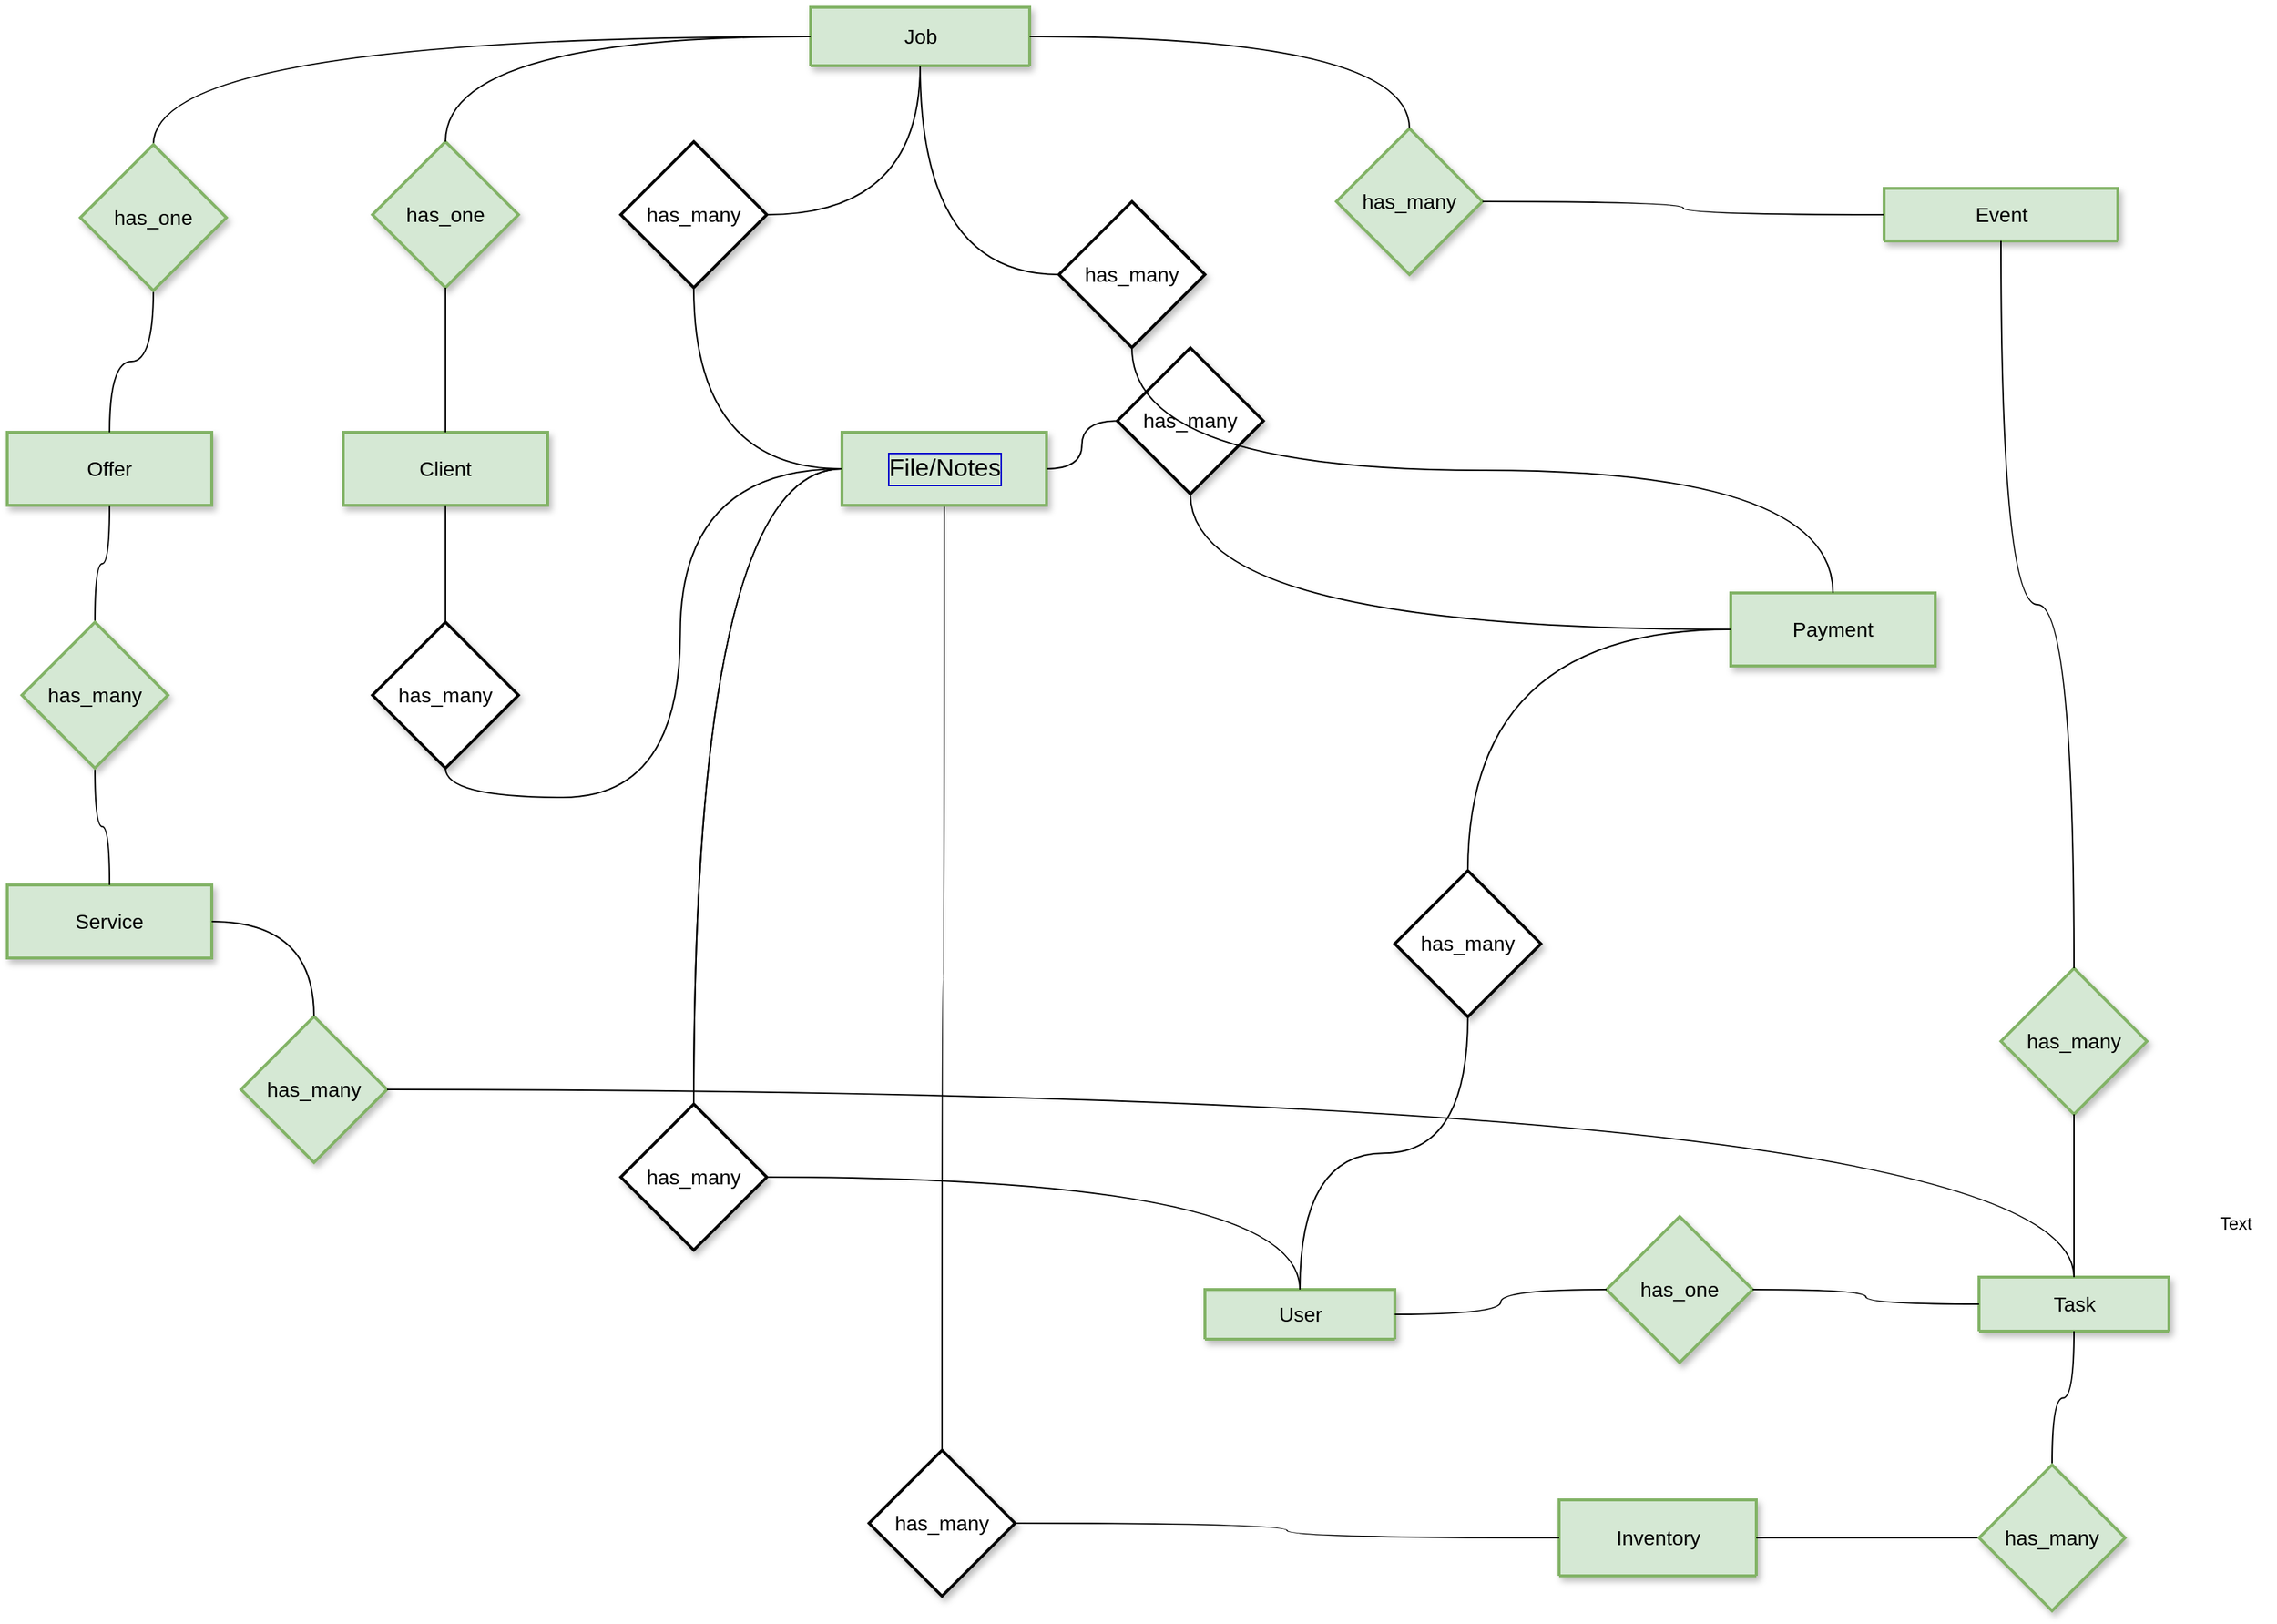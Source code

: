 <mxfile version="11.1.1" type="device"><diagram id="9iRXF81XI2Wqi4vtROe5" name="Page-1"><mxGraphModel dx="4351" dy="2154" grid="1" gridSize="10" guides="1" tooltips="1" connect="1" arrows="1" fold="1" page="0" pageScale="1" pageWidth="1100" pageHeight="850" math="0" shadow="0"><root><mxCell id="0"/><mxCell id="1" parent="0"/><mxCell id="vGvN-s6w1yWlGl6HIiDT-2" value="Client" style="strokeWidth=2;whiteSpace=wrap;html=1;align=center;fontSize=14;shadow=1;glass=0;comic=0;fillColor=#d5e8d4;strokeColor=#82b366;" parent="1" vertex="1"><mxGeometry x="-2400" y="-820" width="140" height="50" as="geometry"/></mxCell><mxCell id="vGvN-s6w1yWlGl6HIiDT-12" value="Payment" style="strokeWidth=2;whiteSpace=wrap;html=1;align=center;fontSize=14;shadow=1;glass=0;comic=0;fillColor=#d5e8d4;strokeColor=#82b366;" parent="1" vertex="1"><mxGeometry x="-1450" y="-710" width="140" height="50" as="geometry"/></mxCell><mxCell id="vGvN-s6w1yWlGl6HIiDT-13" value="Service" style="strokeWidth=2;whiteSpace=wrap;html=1;align=center;fontSize=14;shadow=1;glass=0;comic=0;fillColor=#d5e8d4;strokeColor=#82b366;" parent="1" vertex="1"><mxGeometry x="-2630" y="-510" width="140" height="50" as="geometry"/></mxCell><mxCell id="vGvN-s6w1yWlGl6HIiDT-14" value="Offer" style="strokeWidth=2;whiteSpace=wrap;html=1;align=center;fontSize=14;shadow=1;glass=0;comic=0;rounded=0;fillColor=#d5e8d4;strokeColor=#82b366;" parent="1" vertex="1"><mxGeometry x="-2630" y="-820" width="140" height="50" as="geometry"/></mxCell><mxCell id="vGvN-s6w1yWlGl6HIiDT-19" value="Job&lt;br&gt;" style="swimlane;fontStyle=0;childLayout=stackLayout;horizontal=1;startSize=40;fillColor=#d5e8d4;horizontalStack=0;resizeParent=1;resizeParentMax=0;resizeLast=0;collapsible=1;marginBottom=0;swimlaneFillColor=#ffffff;align=center;fontSize=14;rounded=0;shadow=1;glass=0;comic=0;strokeWidth=2;html=1;strokeColor=#82b366;" parent="1" vertex="1" collapsed="1"><mxGeometry x="-2080" y="-1111" width="150" height="40" as="geometry"><mxRectangle x="-1730" y="-530" width="140" height="118" as="alternateBounds"/></mxGeometry></mxCell><mxCell id="vGvN-s6w1yWlGl6HIiDT-20" value="name" style="text;strokeColor=none;fillColor=none;spacingLeft=4;spacingRight=4;overflow=hidden;rotatable=0;points=[[0,0.5],[1,0.5]];portConstraint=eastwest;fontSize=12;" parent="vGvN-s6w1yWlGl6HIiDT-19" vertex="1"><mxGeometry y="40" width="150" height="26" as="geometry"/></mxCell><mxCell id="vGvN-s6w1yWlGl6HIiDT-22" value="description" style="text;strokeColor=none;fillColor=none;spacingLeft=4;spacingRight=4;overflow=hidden;rotatable=0;points=[[0,0.5],[1,0.5]];portConstraint=eastwest;fontSize=12;" parent="vGvN-s6w1yWlGl6HIiDT-19" vertex="1"><mxGeometry y="66" width="150" height="26" as="geometry"/></mxCell><mxCell id="vGvN-s6w1yWlGl6HIiDT-38" value="status" style="text;strokeColor=none;fillColor=none;spacingLeft=4;spacingRight=4;overflow=hidden;rotatable=0;points=[[0,0.5],[1,0.5]];portConstraint=eastwest;fontSize=12;" parent="vGvN-s6w1yWlGl6HIiDT-19" vertex="1"><mxGeometry y="92" width="150" height="26" as="geometry"/></mxCell><mxCell id="vGvN-s6w1yWlGl6HIiDT-30" value="Event" style="swimlane;fontStyle=0;childLayout=stackLayout;horizontal=1;startSize=36;fillColor=#d5e8d4;horizontalStack=0;resizeParent=1;resizeParentMax=0;resizeLast=0;collapsible=1;marginBottom=0;swimlaneFillColor=#ffffff;align=center;fontSize=14;rounded=0;shadow=1;glass=0;comic=0;strokeWidth=2;html=1;strokeColor=#82b366;" parent="1" vertex="1" collapsed="1"><mxGeometry x="-1345" y="-987" width="160" height="36" as="geometry"><mxRectangle x="1110" y="114" width="140" height="152" as="alternateBounds"/></mxGeometry></mxCell><mxCell id="vGvN-s6w1yWlGl6HIiDT-31" value="name" style="text;strokeColor=none;fillColor=none;spacingLeft=4;spacingRight=4;overflow=hidden;rotatable=0;points=[[0,0.5],[1,0.5]];portConstraint=eastwest;fontSize=12;" parent="vGvN-s6w1yWlGl6HIiDT-30" vertex="1"><mxGeometry y="36" width="160" height="26" as="geometry"/></mxCell><mxCell id="vGvN-s6w1yWlGl6HIiDT-32" value="description" style="text;strokeColor=none;fillColor=none;spacingLeft=4;spacingRight=4;overflow=hidden;rotatable=0;points=[[0,0.5],[1,0.5]];portConstraint=eastwest;fontSize=12;" parent="vGvN-s6w1yWlGl6HIiDT-30" vertex="1"><mxGeometry y="62" width="160" height="26" as="geometry"/></mxCell><mxCell id="vGvN-s6w1yWlGl6HIiDT-33" value="date_start" style="text;strokeColor=none;fillColor=none;spacingLeft=4;spacingRight=4;overflow=hidden;rotatable=0;points=[[0,0.5],[1,0.5]];portConstraint=eastwest;fontSize=12;" parent="vGvN-s6w1yWlGl6HIiDT-30" vertex="1"><mxGeometry y="88" width="160" height="26" as="geometry"/></mxCell><mxCell id="vGvN-s6w1yWlGl6HIiDT-34" value="date_end" style="text;strokeColor=none;fillColor=none;spacingLeft=4;spacingRight=4;overflow=hidden;rotatable=0;points=[[0,0.5],[1,0.5]];portConstraint=eastwest;fontSize=12;" parent="vGvN-s6w1yWlGl6HIiDT-30" vertex="1"><mxGeometry y="114" width="160" height="26" as="geometry"/></mxCell><mxCell id="vGvN-s6w1yWlGl6HIiDT-129" value="location" style="text;strokeColor=none;fillColor=none;spacingLeft=4;spacingRight=4;overflow=hidden;rotatable=0;points=[[0,0.5],[1,0.5]];portConstraint=eastwest;fontSize=12;" parent="vGvN-s6w1yWlGl6HIiDT-30" vertex="1"><mxGeometry y="140" width="160" height="26" as="geometry"/></mxCell><mxCell id="vGvN-s6w1yWlGl6HIiDT-61" value="Task" style="swimlane;fontStyle=0;childLayout=stackLayout;horizontal=1;startSize=47;fillColor=#d5e8d4;horizontalStack=0;resizeParent=1;resizeParentMax=0;resizeLast=0;collapsible=1;marginBottom=0;swimlaneFillColor=#ffffff;align=center;fontSize=14;rounded=0;shadow=1;glass=0;comic=0;strokeWidth=2;html=1;strokeColor=#82b366;" parent="1" vertex="1" collapsed="1"><mxGeometry x="-1280" y="-241.5" width="130" height="37" as="geometry"><mxRectangle x="750" y="522.5" width="140" height="143" as="alternateBounds"/></mxGeometry></mxCell><mxCell id="vGvN-s6w1yWlGl6HIiDT-62" value="name" style="text;strokeColor=none;fillColor=none;spacingLeft=4;spacingRight=4;overflow=hidden;rotatable=0;points=[[0,0.5],[1,0.5]];portConstraint=eastwest;fontSize=12;" parent="vGvN-s6w1yWlGl6HIiDT-61" vertex="1"><mxGeometry y="37" width="130" height="26" as="geometry"/></mxCell><mxCell id="vGvN-s6w1yWlGl6HIiDT-63" value="description" style="text;strokeColor=none;fillColor=none;spacingLeft=4;spacingRight=4;overflow=hidden;rotatable=0;points=[[0,0.5],[1,0.5]];portConstraint=eastwest;fontSize=12;" parent="vGvN-s6w1yWlGl6HIiDT-61" vertex="1"><mxGeometry y="63" width="130" height="26" as="geometry"/></mxCell><mxCell id="vGvN-s6w1yWlGl6HIiDT-64" value="rating" style="text;strokeColor=none;fillColor=none;spacingLeft=4;spacingRight=4;overflow=hidden;rotatable=0;points=[[0,0.5],[1,0.5]];portConstraint=eastwest;fontSize=12;" parent="vGvN-s6w1yWlGl6HIiDT-61" vertex="1"><mxGeometry y="89" width="130" height="26" as="geometry"/></mxCell><mxCell id="vGvN-s6w1yWlGl6HIiDT-65" value="status" style="text;strokeColor=none;fillColor=none;spacingLeft=4;spacingRight=4;overflow=hidden;rotatable=0;points=[[0,0.5],[1,0.5]];portConstraint=eastwest;fontSize=12;" parent="vGvN-s6w1yWlGl6HIiDT-61" vertex="1"><mxGeometry y="115" width="130" height="26" as="geometry"/></mxCell><mxCell id="vGvN-s6w1yWlGl6HIiDT-67" value="Inventory" style="swimlane;fontStyle=0;childLayout=stackLayout;horizontal=1;startSize=52;fillColor=#d5e8d4;horizontalStack=0;resizeParent=1;resizeParentMax=0;resizeLast=0;collapsible=1;marginBottom=0;swimlaneFillColor=#ffffff;align=center;fontSize=14;rounded=0;shadow=1;glass=0;comic=0;strokeWidth=2;html=1;strokeColor=#82b366;" parent="1" vertex="1" collapsed="1"><mxGeometry x="-1567.5" y="-89" width="135" height="52" as="geometry"><mxRectangle x="910" y="780" width="140" height="100" as="alternateBounds"/></mxGeometry></mxCell><mxCell id="vGvN-s6w1yWlGl6HIiDT-68" value="name" style="text;strokeColor=none;fillColor=none;spacingLeft=4;spacingRight=4;overflow=hidden;rotatable=0;points=[[0,0.5],[1,0.5]];portConstraint=eastwest;fontSize=12;" parent="vGvN-s6w1yWlGl6HIiDT-67" vertex="1"><mxGeometry y="52" width="135" height="26" as="geometry"/></mxCell><mxCell id="vGvN-s6w1yWlGl6HIiDT-69" value="description" style="text;strokeColor=none;fillColor=none;spacingLeft=4;spacingRight=4;overflow=hidden;rotatable=0;points=[[0,0.5],[1,0.5]];portConstraint=eastwest;fontSize=12;" parent="vGvN-s6w1yWlGl6HIiDT-67" vertex="1"><mxGeometry y="78" width="135" height="26" as="geometry"/></mxCell><mxCell id="vGvN-s6w1yWlGl6HIiDT-71" value="status" style="text;strokeColor=none;fillColor=none;spacingLeft=4;spacingRight=4;overflow=hidden;rotatable=0;points=[[0,0.5],[1,0.5]];portConstraint=eastwest;fontSize=12;" parent="vGvN-s6w1yWlGl6HIiDT-67" vertex="1"><mxGeometry y="104" width="135" height="26" as="geometry"/></mxCell><mxCell id="vGvN-s6w1yWlGl6HIiDT-72" value="User" style="swimlane;fontStyle=0;childLayout=stackLayout;horizontal=1;startSize=39;fillColor=#d5e8d4;horizontalStack=0;resizeParent=1;resizeParentMax=0;resizeLast=0;collapsible=1;marginBottom=0;swimlaneFillColor=#ffffff;align=center;fontSize=14;rounded=0;shadow=1;glass=0;comic=0;strokeWidth=2;html=1;strokeColor=#82b366;" parent="1" vertex="1" collapsed="1"><mxGeometry x="-1810" y="-233" width="130" height="34" as="geometry"><mxRectangle x="560" y="440" width="150" height="195" as="alternateBounds"/></mxGeometry></mxCell><mxCell id="vGvN-s6w1yWlGl6HIiDT-73" value="name" style="text;strokeColor=none;fillColor=none;spacingLeft=4;spacingRight=4;overflow=hidden;rotatable=0;points=[[0,0.5],[1,0.5]];portConstraint=eastwest;fontSize=12;" parent="vGvN-s6w1yWlGl6HIiDT-72" vertex="1"><mxGeometry y="34" width="130" height="26" as="geometry"/></mxCell><mxCell id="vGvN-s6w1yWlGl6HIiDT-74" value="personal_id" style="text;strokeColor=none;fillColor=none;spacingLeft=4;spacingRight=4;overflow=hidden;rotatable=0;points=[[0,0.5],[1,0.5]];portConstraint=eastwest;fontSize=12;" parent="vGvN-s6w1yWlGl6HIiDT-72" vertex="1"><mxGeometry y="60" width="130" height="26" as="geometry"/></mxCell><mxCell id="vGvN-s6w1yWlGl6HIiDT-75" value="email" style="text;strokeColor=none;fillColor=none;spacingLeft=4;spacingRight=4;overflow=hidden;rotatable=0;points=[[0,0.5],[1,0.5]];portConstraint=eastwest;fontSize=12;" parent="vGvN-s6w1yWlGl6HIiDT-72" vertex="1"><mxGeometry y="86" width="130" height="26" as="geometry"/></mxCell><mxCell id="vGvN-s6w1yWlGl6HIiDT-76" value="phone" style="text;strokeColor=none;fillColor=none;spacingLeft=4;spacingRight=4;overflow=hidden;rotatable=0;points=[[0,0.5],[1,0.5]];portConstraint=eastwest;fontSize=12;" parent="vGvN-s6w1yWlGl6HIiDT-72" vertex="1"><mxGeometry y="112" width="130" height="26" as="geometry"/></mxCell><mxCell id="vGvN-s6w1yWlGl6HIiDT-77" value="position" style="text;strokeColor=none;fillColor=none;spacingLeft=4;spacingRight=4;overflow=hidden;rotatable=0;points=[[0,0.5],[1,0.5]];portConstraint=eastwest;fontSize=12;" parent="vGvN-s6w1yWlGl6HIiDT-72" vertex="1"><mxGeometry y="138" width="130" height="26" as="geometry"/></mxCell><mxCell id="vGvN-s6w1yWlGl6HIiDT-78" value="user_type" style="text;strokeColor=none;fillColor=none;spacingLeft=4;spacingRight=4;overflow=hidden;rotatable=0;points=[[0,0.5],[1,0.5]];portConstraint=eastwest;fontSize=12;" parent="vGvN-s6w1yWlGl6HIiDT-72" vertex="1"><mxGeometry y="164" width="130" height="26" as="geometry"/></mxCell><mxCell id="vGvN-s6w1yWlGl6HIiDT-88" value="has_many" style="shape=rhombus;strokeWidth=2;fontSize=17;perimeter=rhombusPerimeter;whiteSpace=wrap;html=1;align=center;fontSize=14;rounded=0;shadow=1;glass=0;comic=0;fillColor=#d5e8d4;strokeColor=#82b366;" parent="1" vertex="1"><mxGeometry x="-1720" y="-1028" width="100" height="100" as="geometry"/></mxCell><mxCell id="vGvN-s6w1yWlGl6HIiDT-89" style="rounded=1;jumpStyle=none;orthogonalLoop=1;jettySize=auto;html=1;strokeColor=#000000;fontSize=14;endArrow=none;endFill=0;elbow=vertical;edgeStyle=orthogonalEdgeStyle;curved=1;" parent="1" source="vGvN-s6w1yWlGl6HIiDT-88" target="vGvN-s6w1yWlGl6HIiDT-30" edge="1"><mxGeometry relative="1" as="geometry"><mxPoint x="1100" y="240" as="targetPoint"/></mxGeometry></mxCell><mxCell id="vGvN-s6w1yWlGl6HIiDT-90" style="rounded=1;jumpStyle=none;orthogonalLoop=1;jettySize=auto;html=1;strokeColor=#000000;fontSize=14;endArrow=none;endFill=0;elbow=vertical;edgeStyle=orthogonalEdgeStyle;curved=1;" parent="1" source="vGvN-s6w1yWlGl6HIiDT-19" target="vGvN-s6w1yWlGl6HIiDT-88" edge="1"><mxGeometry relative="1" as="geometry"><mxPoint x="1080" y="-30" as="sourcePoint"/></mxGeometry></mxCell><mxCell id="vGvN-s6w1yWlGl6HIiDT-91" value="has_many" style="shape=rhombus;strokeWidth=2;fontSize=17;perimeter=rhombusPerimeter;whiteSpace=wrap;html=1;align=center;fontSize=14;rounded=0;shadow=1;glass=0;comic=0;fillColor=#d5e8d4;strokeColor=#82b366;" parent="1" vertex="1"><mxGeometry x="-1265" y="-453" width="100" height="100" as="geometry"/></mxCell><mxCell id="vGvN-s6w1yWlGl6HIiDT-92" style="rounded=1;jumpStyle=none;orthogonalLoop=1;jettySize=auto;html=1;strokeColor=#000000;fontSize=14;endArrow=none;endFill=0;elbow=vertical;edgeStyle=orthogonalEdgeStyle;curved=1;" parent="1" source="vGvN-s6w1yWlGl6HIiDT-91" target="vGvN-s6w1yWlGl6HIiDT-61" edge="1"><mxGeometry relative="1" as="geometry"><mxPoint x="-753.5" y="532.5" as="targetPoint"/></mxGeometry></mxCell><mxCell id="vGvN-s6w1yWlGl6HIiDT-93" style="rounded=1;jumpStyle=none;orthogonalLoop=1;jettySize=auto;html=1;strokeColor=#000000;fontSize=14;endArrow=none;endFill=0;elbow=vertical;edgeStyle=orthogonalEdgeStyle;curved=1;" parent="1" source="vGvN-s6w1yWlGl6HIiDT-30" target="vGvN-s6w1yWlGl6HIiDT-91" edge="1"><mxGeometry relative="1" as="geometry"><mxPoint x="-415" y="-112.5" as="sourcePoint"/></mxGeometry></mxCell><mxCell id="vGvN-s6w1yWlGl6HIiDT-94" value="has_one" style="shape=rhombus;strokeWidth=2;fontSize=17;perimeter=rhombusPerimeter;whiteSpace=wrap;html=1;align=center;fontSize=14;rounded=0;shadow=1;glass=0;comic=0;fillColor=#d5e8d4;strokeColor=#82b366;" parent="1" vertex="1"><mxGeometry x="-1535" y="-283" width="100" height="100" as="geometry"/></mxCell><mxCell id="vGvN-s6w1yWlGl6HIiDT-95" style="rounded=1;jumpStyle=none;orthogonalLoop=1;jettySize=auto;html=1;strokeColor=#000000;fontSize=14;endArrow=none;endFill=0;elbow=vertical;edgeStyle=orthogonalEdgeStyle;curved=1;" parent="1" source="vGvN-s6w1yWlGl6HIiDT-94" target="vGvN-s6w1yWlGl6HIiDT-61" edge="1"><mxGeometry relative="1" as="geometry"><mxPoint x="561.5" y="1266.5" as="targetPoint"/></mxGeometry></mxCell><mxCell id="vGvN-s6w1yWlGl6HIiDT-96" style="rounded=1;jumpStyle=none;orthogonalLoop=1;jettySize=auto;html=1;strokeColor=#000000;fontSize=14;endArrow=none;endFill=0;elbow=vertical;edgeStyle=orthogonalEdgeStyle;curved=1;" parent="1" source="vGvN-s6w1yWlGl6HIiDT-72" target="vGvN-s6w1yWlGl6HIiDT-94" edge="1"><mxGeometry relative="1" as="geometry"><mxPoint x="890" y="710.5" as="sourcePoint"/></mxGeometry></mxCell><mxCell id="vGvN-s6w1yWlGl6HIiDT-97" style="rounded=1;jumpStyle=none;orthogonalLoop=1;jettySize=auto;html=1;strokeColor=#000000;fontSize=14;endArrow=none;endFill=0;elbow=vertical;edgeStyle=orthogonalEdgeStyle;curved=1;" parent="1" source="vGvN-s6w1yWlGl6HIiDT-61" target="vGvN-s6w1yWlGl6HIiDT-99" edge="1"><mxGeometry relative="1" as="geometry"><mxPoint x="-993.5" y="605.0" as="sourcePoint"/></mxGeometry></mxCell><mxCell id="vGvN-s6w1yWlGl6HIiDT-98" style="rounded=1;jumpStyle=none;orthogonalLoop=1;jettySize=auto;html=1;strokeColor=#000000;fontSize=14;endArrow=none;endFill=0;elbow=vertical;edgeStyle=orthogonalEdgeStyle;curved=1;" parent="1" source="vGvN-s6w1yWlGl6HIiDT-99" target="vGvN-s6w1yWlGl6HIiDT-67" edge="1"><mxGeometry relative="1" as="geometry"><mxPoint x="-156" y="726.5" as="targetPoint"/></mxGeometry></mxCell><mxCell id="vGvN-s6w1yWlGl6HIiDT-99" value="has_many" style="shape=rhombus;strokeWidth=2;fontSize=17;perimeter=rhombusPerimeter;whiteSpace=wrap;html=1;align=center;fontSize=14;rounded=0;shadow=1;glass=0;comic=0;fillColor=#d5e8d4;strokeColor=#82b366;" parent="1" vertex="1"><mxGeometry x="-1280" y="-113" width="100" height="100" as="geometry"/></mxCell><mxCell id="vGvN-s6w1yWlGl6HIiDT-100" value="has_one" style="shape=rhombus;strokeWidth=2;fontSize=17;perimeter=rhombusPerimeter;whiteSpace=wrap;html=1;align=center;fontSize=14;rounded=0;shadow=1;glass=0;comic=0;fillColor=#d5e8d4;strokeColor=#82b366;" parent="1" vertex="1"><mxGeometry x="-2380" y="-1019" width="100" height="100" as="geometry"/></mxCell><mxCell id="vGvN-s6w1yWlGl6HIiDT-101" style="rounded=1;jumpStyle=none;orthogonalLoop=1;jettySize=auto;html=1;strokeColor=#000000;fontSize=14;endArrow=none;endFill=0;elbow=vertical;edgeStyle=orthogonalEdgeStyle;curved=1;" parent="1" source="vGvN-s6w1yWlGl6HIiDT-100" target="vGvN-s6w1yWlGl6HIiDT-2" edge="1"><mxGeometry relative="1" as="geometry"><mxPoint x="-140" y="278.0" as="targetPoint"/></mxGeometry></mxCell><mxCell id="vGvN-s6w1yWlGl6HIiDT-102" style="rounded=1;jumpStyle=none;orthogonalLoop=1;jettySize=auto;html=1;strokeColor=#000000;fontSize=14;endArrow=none;endFill=0;elbow=vertical;edgeStyle=orthogonalEdgeStyle;curved=1;" parent="1" source="vGvN-s6w1yWlGl6HIiDT-19" target="vGvN-s6w1yWlGl6HIiDT-100" edge="1"><mxGeometry relative="1" as="geometry"><mxPoint x="90" y="-130" as="sourcePoint"/></mxGeometry></mxCell><mxCell id="vGvN-s6w1yWlGl6HIiDT-103" style="rounded=1;jumpStyle=none;orthogonalLoop=1;jettySize=auto;html=1;strokeColor=#000000;fontSize=14;endArrow=none;endFill=0;elbow=vertical;edgeStyle=orthogonalEdgeStyle;curved=1;" parent="1" source="vGvN-s6w1yWlGl6HIiDT-105" target="vGvN-s6w1yWlGl6HIiDT-14" edge="1"><mxGeometry relative="1" as="geometry"><mxPoint x="1673" y="298.5" as="targetPoint"/></mxGeometry></mxCell><mxCell id="vGvN-s6w1yWlGl6HIiDT-104" style="rounded=1;jumpStyle=none;orthogonalLoop=1;jettySize=auto;html=1;strokeColor=#000000;fontSize=14;endArrow=none;endFill=0;elbow=vertical;edgeStyle=orthogonalEdgeStyle;curved=1;" parent="1" source="vGvN-s6w1yWlGl6HIiDT-19" target="vGvN-s6w1yWlGl6HIiDT-105" edge="1"><mxGeometry relative="1" as="geometry"><mxPoint x="200" y="-60" as="sourcePoint"/></mxGeometry></mxCell><mxCell id="vGvN-s6w1yWlGl6HIiDT-105" value="has_one" style="shape=rhombus;strokeWidth=2;fontSize=17;perimeter=rhombusPerimeter;whiteSpace=wrap;html=1;align=center;fontSize=14;rounded=0;shadow=1;glass=0;comic=0;fillColor=#d5e8d4;strokeColor=#82b366;" parent="1" vertex="1"><mxGeometry x="-2580" y="-1017" width="100" height="100" as="geometry"/></mxCell><mxCell id="vGvN-s6w1yWlGl6HIiDT-118" value="has_many" style="shape=rhombus;strokeWidth=2;fontSize=17;perimeter=rhombusPerimeter;whiteSpace=wrap;html=1;align=center;fontSize=14;rounded=0;shadow=1;glass=0;comic=0;" parent="1" vertex="1"><mxGeometry x="-2210" y="-1019" width="100" height="100" as="geometry"/></mxCell><mxCell id="vGvN-s6w1yWlGl6HIiDT-120" style="rounded=1;jumpStyle=none;orthogonalLoop=1;jettySize=auto;html=1;strokeColor=#000000;fontSize=14;endArrow=none;endFill=0;elbow=vertical;edgeStyle=orthogonalEdgeStyle;curved=1;" parent="1" source="vGvN-s6w1yWlGl6HIiDT-11" target="vGvN-s6w1yWlGl6HIiDT-118" edge="1"><mxGeometry relative="1" as="geometry"><mxPoint x="345" y="614.5" as="sourcePoint"/></mxGeometry></mxCell><mxCell id="vGvN-s6w1yWlGl6HIiDT-130" style="rounded=1;jumpStyle=none;orthogonalLoop=1;jettySize=auto;html=1;strokeColor=#000000;fontSize=14;endArrow=none;endFill=0;elbow=vertical;edgeStyle=orthogonalEdgeStyle;curved=1;" parent="1" source="vGvN-s6w1yWlGl6HIiDT-131" target="vGvN-s6w1yWlGl6HIiDT-72" edge="1"><mxGeometry relative="1" as="geometry"><mxPoint x="210" y="748.5" as="targetPoint"/></mxGeometry></mxCell><mxCell id="vGvN-s6w1yWlGl6HIiDT-131" value="has_many" style="shape=rhombus;strokeWidth=2;fontSize=17;perimeter=rhombusPerimeter;whiteSpace=wrap;html=1;align=center;fontSize=14;rounded=0;shadow=1;glass=0;comic=0;" parent="1" vertex="1"><mxGeometry x="-1680" y="-519.786" width="100" height="100" as="geometry"/></mxCell><mxCell id="vGvN-s6w1yWlGl6HIiDT-132" style="rounded=1;jumpStyle=none;orthogonalLoop=1;jettySize=auto;html=1;strokeColor=#000000;fontSize=14;endArrow=none;endFill=0;elbow=vertical;edgeStyle=orthogonalEdgeStyle;curved=1;" parent="1" source="vGvN-s6w1yWlGl6HIiDT-12" target="vGvN-s6w1yWlGl6HIiDT-131" edge="1"><mxGeometry relative="1" as="geometry"><mxPoint x="45" y="838" as="sourcePoint"/></mxGeometry></mxCell><mxCell id="vGvN-s6w1yWlGl6HIiDT-133" style="rounded=1;jumpStyle=none;orthogonalLoop=1;jettySize=auto;html=1;strokeColor=#000000;fontSize=14;endArrow=none;endFill=0;elbow=vertical;edgeStyle=orthogonalEdgeStyle;curved=1;" parent="1" source="vGvN-s6w1yWlGl6HIiDT-134" target="vGvN-s6w1yWlGl6HIiDT-72" edge="1"><mxGeometry relative="1" as="geometry"><mxPoint x="247.5" y="712" as="targetPoint"/></mxGeometry></mxCell><mxCell id="vGvN-s6w1yWlGl6HIiDT-135" style="rounded=1;jumpStyle=none;orthogonalLoop=1;jettySize=auto;html=1;strokeColor=#000000;fontSize=14;endArrow=none;endFill=0;elbow=vertical;edgeStyle=orthogonalEdgeStyle;curved=1;" parent="1" source="vGvN-s6w1yWlGl6HIiDT-11" target="vGvN-s6w1yWlGl6HIiDT-134" edge="1"><mxGeometry relative="1" as="geometry"><mxPoint x="-67.5" y="797.5" as="sourcePoint"/></mxGeometry></mxCell><mxCell id="vGvN-s6w1yWlGl6HIiDT-138" style="rounded=1;jumpStyle=none;orthogonalLoop=1;jettySize=auto;html=1;strokeColor=#000000;fontSize=14;endArrow=none;endFill=0;elbow=vertical;edgeStyle=orthogonalEdgeStyle;curved=1;" parent="1" source="vGvN-s6w1yWlGl6HIiDT-139" target="vGvN-s6w1yWlGl6HIiDT-67" edge="1"><mxGeometry relative="1" as="geometry"><mxPoint x="-220" y="724" as="targetPoint"/></mxGeometry></mxCell><mxCell id="vGvN-s6w1yWlGl6HIiDT-139" value="has_many" style="shape=rhombus;strokeWidth=2;fontSize=17;perimeter=rhombusPerimeter;whiteSpace=wrap;html=1;align=center;fontSize=14;rounded=0;shadow=1;glass=0;comic=0;" parent="1" vertex="1"><mxGeometry x="-2040" y="-123" width="100" height="100" as="geometry"/></mxCell><mxCell id="vGvN-s6w1yWlGl6HIiDT-140" style="rounded=1;jumpStyle=none;orthogonalLoop=1;jettySize=auto;html=1;strokeColor=#000000;fontSize=14;endArrow=none;endFill=0;elbow=vertical;edgeStyle=orthogonalEdgeStyle;curved=1;" parent="1" source="vGvN-s6w1yWlGl6HIiDT-11" target="vGvN-s6w1yWlGl6HIiDT-139" edge="1"><mxGeometry relative="1" as="geometry"><mxPoint x="595" y="1495.5" as="sourcePoint"/></mxGeometry></mxCell><mxCell id="vGvN-s6w1yWlGl6HIiDT-147" style="rounded=1;jumpStyle=none;orthogonalLoop=1;jettySize=auto;html=1;strokeColor=#000000;fontSize=14;endArrow=none;endFill=0;elbow=vertical;edgeStyle=orthogonalEdgeStyle;curved=1;" parent="1" source="vGvN-s6w1yWlGl6HIiDT-149" target="vGvN-s6w1yWlGl6HIiDT-13" edge="1"><mxGeometry relative="1" as="geometry"><mxPoint x="-1547.0" y="-183.5" as="targetPoint"/></mxGeometry></mxCell><mxCell id="vGvN-s6w1yWlGl6HIiDT-148" style="rounded=1;jumpStyle=none;orthogonalLoop=1;jettySize=auto;html=1;strokeColor=#000000;fontSize=14;endArrow=none;endFill=0;elbow=vertical;edgeStyle=orthogonalEdgeStyle;curved=1;" parent="1" source="vGvN-s6w1yWlGl6HIiDT-14" target="vGvN-s6w1yWlGl6HIiDT-149" edge="1"><mxGeometry relative="1" as="geometry"><mxPoint x="-1617.0" y="-528.5" as="sourcePoint"/></mxGeometry></mxCell><mxCell id="vGvN-s6w1yWlGl6HIiDT-149" value="has_many" style="shape=rhombus;strokeWidth=2;fontSize=17;perimeter=rhombusPerimeter;whiteSpace=wrap;html=1;align=center;fontSize=14;rounded=0;shadow=1;glass=0;comic=0;fillColor=#d5e8d4;strokeColor=#82b366;" parent="1" vertex="1"><mxGeometry x="-2620" y="-690" width="100" height="100" as="geometry"/></mxCell><mxCell id="vGvN-s6w1yWlGl6HIiDT-164" style="rounded=1;jumpStyle=none;orthogonalLoop=1;jettySize=auto;html=1;strokeColor=#000000;fontSize=14;endArrow=none;endFill=0;elbow=vertical;edgeStyle=orthogonalEdgeStyle;curved=1;" parent="1" source="vGvN-s6w1yWlGl6HIiDT-118" target="vGvN-s6w1yWlGl6HIiDT-19" edge="1"><mxGeometry relative="1" as="geometry"><mxPoint x="610" y="-341" as="targetPoint"/><mxPoint x="-210" y="295.5" as="sourcePoint"/></mxGeometry></mxCell><mxCell id="vGvN-s6w1yWlGl6HIiDT-177" style="rounded=1;jumpStyle=none;orthogonalLoop=1;jettySize=auto;html=1;strokeColor=#000000;fontSize=14;endArrow=none;endFill=0;elbow=vertical;edgeStyle=orthogonalEdgeStyle;curved=1;" parent="1" source="vGvN-s6w1yWlGl6HIiDT-179" target="vGvN-s6w1yWlGl6HIiDT-2" edge="1"><mxGeometry relative="1" as="geometry"><mxPoint x="-410.333" y="130" as="targetPoint"/><mxPoint x="-280" y="226.5" as="sourcePoint"/></mxGeometry></mxCell><mxCell id="vGvN-s6w1yWlGl6HIiDT-178" style="rounded=1;jumpStyle=none;orthogonalLoop=1;jettySize=auto;html=1;strokeColor=#000000;fontSize=14;endArrow=none;endFill=0;entryX=0.5;entryY=1;entryDx=0;entryDy=0;elbow=vertical;edgeStyle=orthogonalEdgeStyle;curved=1;" parent="1" source="vGvN-s6w1yWlGl6HIiDT-11" target="vGvN-s6w1yWlGl6HIiDT-179" edge="1"><mxGeometry relative="1" as="geometry"><mxPoint x="-40" y="940" as="sourcePoint"/></mxGeometry></mxCell><mxCell id="vGvN-s6w1yWlGl6HIiDT-179" value="has_many" style="shape=rhombus;strokeWidth=2;fontSize=17;perimeter=rhombusPerimeter;whiteSpace=wrap;html=1;align=center;fontSize=14;rounded=0;shadow=1;glass=0;comic=0;" parent="1" vertex="1"><mxGeometry x="-2380" y="-690" width="100" height="100" as="geometry"/></mxCell><mxCell id="vGvN-s6w1yWlGl6HIiDT-11" value="File/Notes" style="strokeWidth=2;whiteSpace=wrap;html=1;align=center;fontSize=17;shadow=1;glass=0;comic=0;fillColor=#d5e8d4;strokeColor=#82b366;gradientColor=none;verticalAlign=middle;labelBorderColor=#0000CC;" parent="1" vertex="1"><mxGeometry x="-2058.5" y="-820" width="140" height="50" as="geometry"/></mxCell><mxCell id="vGvN-s6w1yWlGl6HIiDT-134" value="has_many" style="shape=rhombus;strokeWidth=2;fontSize=17;perimeter=rhombusPerimeter;whiteSpace=wrap;html=1;align=center;fontSize=14;rounded=0;shadow=1;glass=0;comic=0;" parent="1" vertex="1"><mxGeometry x="-2210" y="-360" width="100" height="100" as="geometry"/></mxCell><mxCell id="vGvN-s6w1yWlGl6HIiDT-242" style="rounded=1;jumpStyle=none;orthogonalLoop=1;jettySize=auto;html=1;strokeColor=#000000;fontSize=14;endArrow=none;endFill=0;elbow=vertical;edgeStyle=orthogonalEdgeStyle;curved=1;" parent="1" source="vGvN-s6w1yWlGl6HIiDT-11" target="vGvN-s6w1yWlGl6HIiDT-134" edge="1"><mxGeometry relative="1" as="geometry"><mxPoint x="-2000" y="-770" as="sourcePoint"/><mxPoint x="-2030" y="-161" as="targetPoint"/></mxGeometry></mxCell><mxCell id="vGvN-s6w1yWlGl6HIiDT-244" style="rounded=1;jumpStyle=none;orthogonalLoop=1;jettySize=auto;html=1;strokeColor=#000000;fontSize=14;endArrow=none;endFill=0;elbow=vertical;edgeStyle=orthogonalEdgeStyle;curved=1;" parent="1" source="vGvN-s6w1yWlGl6HIiDT-245" target="vGvN-s6w1yWlGl6HIiDT-11" edge="1"><mxGeometry relative="1" as="geometry"><mxPoint x="-1735" y="-460" as="targetPoint"/></mxGeometry></mxCell><mxCell id="vGvN-s6w1yWlGl6HIiDT-245" value="has_many" style="shape=rhombus;strokeWidth=2;fontSize=17;perimeter=rhombusPerimeter;whiteSpace=wrap;html=1;align=center;fontSize=14;rounded=0;shadow=1;glass=0;comic=0;" parent="1" vertex="1"><mxGeometry x="-1870" y="-877.786" width="100" height="100" as="geometry"/></mxCell><mxCell id="vGvN-s6w1yWlGl6HIiDT-246" style="rounded=1;jumpStyle=none;orthogonalLoop=1;jettySize=auto;html=1;strokeColor=#000000;fontSize=14;endArrow=none;endFill=0;elbow=vertical;edgeStyle=orthogonalEdgeStyle;curved=1;" parent="1" source="vGvN-s6w1yWlGl6HIiDT-12" target="vGvN-s6w1yWlGl6HIiDT-245" edge="1"><mxGeometry relative="1" as="geometry"><mxPoint x="-1490" y="-760" as="sourcePoint"/></mxGeometry></mxCell><mxCell id="uqrjs9pNBbXky6FHhxOk-1" value="has_many" style="shape=rhombus;strokeWidth=2;fontSize=17;perimeter=rhombusPerimeter;whiteSpace=wrap;html=1;align=center;fontSize=14;rounded=0;shadow=1;glass=0;comic=0;fillColor=#d5e8d4;strokeColor=#82b366;" parent="1" vertex="1"><mxGeometry x="-2470" y="-420" width="100" height="100" as="geometry"/></mxCell><mxCell id="uqrjs9pNBbXky6FHhxOk-2" style="rounded=1;jumpStyle=none;orthogonalLoop=1;jettySize=auto;html=1;strokeColor=#000000;fontSize=14;endArrow=none;endFill=0;elbow=vertical;edgeStyle=orthogonalEdgeStyle;curved=1;" parent="1" source="uqrjs9pNBbXky6FHhxOk-1" target="vGvN-s6w1yWlGl6HIiDT-61" edge="1"><mxGeometry relative="1" as="geometry"><mxPoint x="-2790" y="122" as="targetPoint"/></mxGeometry></mxCell><mxCell id="uqrjs9pNBbXky6FHhxOk-3" style="rounded=1;jumpStyle=none;orthogonalLoop=1;jettySize=auto;html=1;strokeColor=#000000;fontSize=14;endArrow=none;endFill=0;elbow=vertical;edgeStyle=orthogonalEdgeStyle;curved=1;" parent="1" source="vGvN-s6w1yWlGl6HIiDT-13" target="uqrjs9pNBbXky6FHhxOk-1" edge="1"><mxGeometry relative="1" as="geometry"><mxPoint x="-2840" y="-587.5" as="sourcePoint"/></mxGeometry></mxCell><mxCell id="uqrjs9pNBbXky6FHhxOk-5" value="has_many" style="shape=rhombus;strokeWidth=2;fontSize=17;perimeter=rhombusPerimeter;whiteSpace=wrap;html=1;align=center;fontSize=14;rounded=0;shadow=1;glass=0;comic=0;" parent="1" vertex="1"><mxGeometry x="-1910" y="-978" width="100" height="100" as="geometry"/></mxCell><mxCell id="uqrjs9pNBbXky6FHhxOk-6" style="rounded=1;jumpStyle=none;orthogonalLoop=1;jettySize=auto;html=1;strokeColor=#000000;fontSize=14;endArrow=none;endFill=0;elbow=vertical;edgeStyle=orthogonalEdgeStyle;curved=1;exitX=0.5;exitY=0;exitDx=0;exitDy=0;" parent="1" source="vGvN-s6w1yWlGl6HIiDT-12" target="uqrjs9pNBbXky6FHhxOk-5" edge="1"><mxGeometry relative="1" as="geometry"><mxPoint x="-1853.5" y="-751.667" as="sourcePoint"/></mxGeometry></mxCell><mxCell id="uqrjs9pNBbXky6FHhxOk-7" style="rounded=1;jumpStyle=none;orthogonalLoop=1;jettySize=auto;html=1;strokeColor=#000000;fontSize=14;endArrow=none;endFill=0;elbow=vertical;edgeStyle=orthogonalEdgeStyle;curved=1;entryX=0.5;entryY=1;entryDx=0;entryDy=0;" parent="1" source="uqrjs9pNBbXky6FHhxOk-5" target="vGvN-s6w1yWlGl6HIiDT-19" edge="1"><mxGeometry relative="1" as="geometry"><mxPoint x="-1800" y="-1028" as="targetPoint"/><mxPoint x="-5" y="338.5" as="sourcePoint"/></mxGeometry></mxCell><mxCell id="bCL8tTFeta2yKe8C34mL-1" value="Text" style="text;html=1;resizable=0;points=[];autosize=1;align=left;verticalAlign=top;spacingTop=-4;" parent="1" vertex="1"><mxGeometry x="-1117" y="-288" width="40" height="20" as="geometry"/></mxCell></root></mxGraphModel></diagram></mxfile>